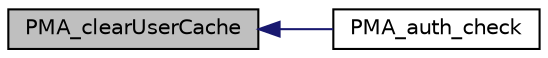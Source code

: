 digraph G
{
  edge [fontname="Helvetica",fontsize="10",labelfontname="Helvetica",labelfontsize="10"];
  node [fontname="Helvetica",fontsize="10",shape=record];
  rankdir="LR";
  Node1 [label="PMA_clearUserCache",height=0.2,width=0.4,color="black", fillcolor="grey75", style="filled" fontcolor="black"];
  Node1 -> Node2 [dir="back",color="midnightblue",fontsize="10",style="solid",fontname="Helvetica"];
  Node2 [label="PMA_auth_check",height=0.2,width=0.4,color="black", fillcolor="white", style="filled",URL="$signon_8auth_8lib_8php.html#a2d936cfc368eae56d285409a65e51a11",tooltip="Gets advanced authentication settings."];
}
